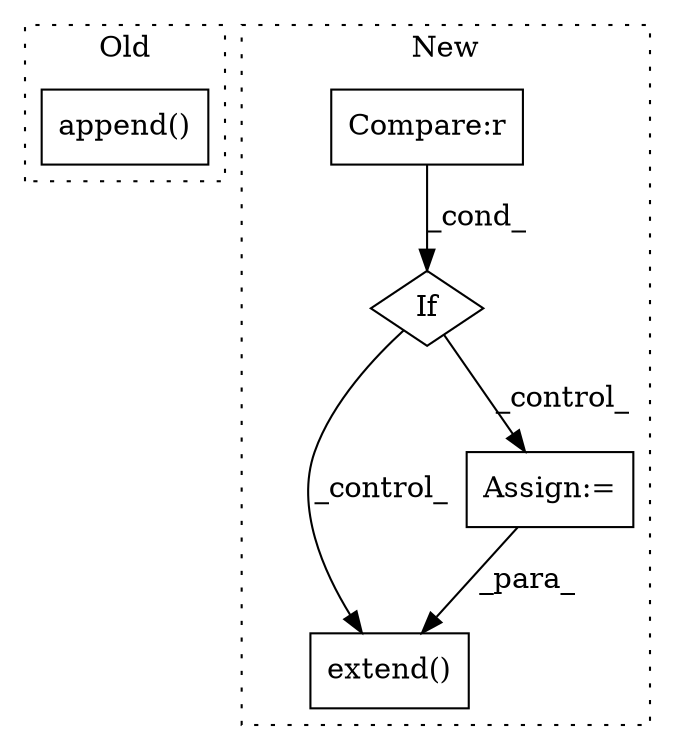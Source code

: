 digraph G {
subgraph cluster0 {
1 [label="append()" a="75" s="140,150" l="9,1" shape="box"];
label = "Old";
style="dotted";
}
subgraph cluster1 {
2 [label="extend()" a="75" s="352,364" l="9,1" shape="box"];
3 [label="Assign:=" a="68" s="322" l="3" shape="box"];
4 [label="If" a="96" s="287" l="3" shape="diamond"];
5 [label="Compare:r" a="40" s="290" l="15" shape="box"];
label = "New";
style="dotted";
}
3 -> 2 [label="_para_"];
4 -> 2 [label="_control_"];
4 -> 3 [label="_control_"];
5 -> 4 [label="_cond_"];
}